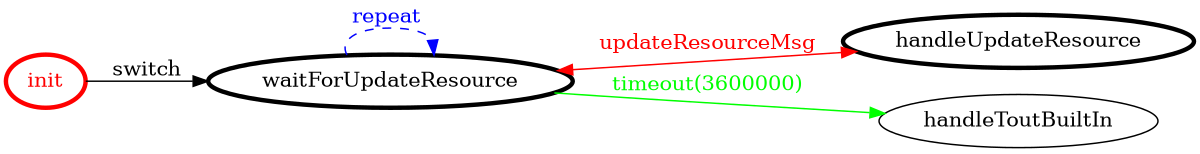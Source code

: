 /*
*
* A GraphViz DOT FSM description 
* Please use a GraphViz visualizer (like http://www.webgraphviz.com)
*  
*/

digraph finite_state_machine {
	rankdir=LR
	size="8,5"
	
	init [ color = red ][ fontcolor = red ][ penwidth = 3 ]
	waitForUpdateResource [ color = black ][ fontcolor = black ][ penwidth = 3 ]
	handleUpdateResource [ color = black ][ fontcolor = black ][ penwidth = 3 ]
	
	init -> waitForUpdateResource [ label = "switch" ][ color = black ][ fontcolor = black ]
	waitForUpdateResource -> handleToutBuiltIn [ label = "timeout(3600000)" ][ color = green ][ fontcolor = green ]
	waitForUpdateResource -> handleUpdateResource [ label = "updateResourceMsg" ][ color = red ][ fontcolor = red ][ dir = both ]
	waitForUpdateResource -> waitForUpdateResource [ label = "repeat "][ style = dashed ][ color = blue ][ fontcolor = blue ]
}
